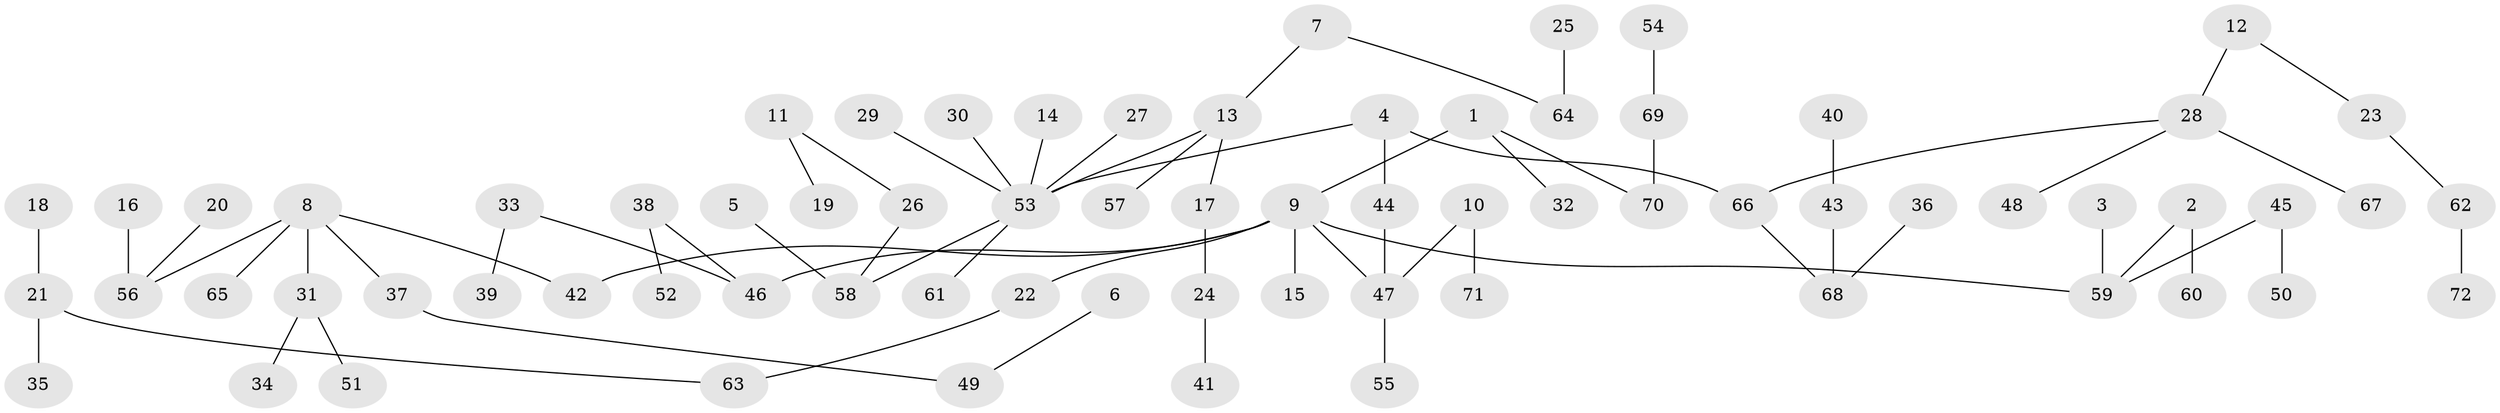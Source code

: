 // original degree distribution, {6: 0.013986013986013986, 8: 0.006993006993006993, 3: 0.11188811188811189, 4: 0.07692307692307693, 2: 0.23076923076923078, 5: 0.03496503496503497, 7: 0.006993006993006993, 1: 0.5174825174825175}
// Generated by graph-tools (version 1.1) at 2025/02/03/09/25 03:02:18]
// undirected, 72 vertices, 71 edges
graph export_dot {
graph [start="1"]
  node [color=gray90,style=filled];
  1;
  2;
  3;
  4;
  5;
  6;
  7;
  8;
  9;
  10;
  11;
  12;
  13;
  14;
  15;
  16;
  17;
  18;
  19;
  20;
  21;
  22;
  23;
  24;
  25;
  26;
  27;
  28;
  29;
  30;
  31;
  32;
  33;
  34;
  35;
  36;
  37;
  38;
  39;
  40;
  41;
  42;
  43;
  44;
  45;
  46;
  47;
  48;
  49;
  50;
  51;
  52;
  53;
  54;
  55;
  56;
  57;
  58;
  59;
  60;
  61;
  62;
  63;
  64;
  65;
  66;
  67;
  68;
  69;
  70;
  71;
  72;
  1 -- 9 [weight=1.0];
  1 -- 32 [weight=1.0];
  1 -- 70 [weight=1.0];
  2 -- 59 [weight=1.0];
  2 -- 60 [weight=1.0];
  3 -- 59 [weight=1.0];
  4 -- 44 [weight=1.0];
  4 -- 53 [weight=1.0];
  4 -- 66 [weight=1.0];
  5 -- 58 [weight=1.0];
  6 -- 49 [weight=1.0];
  7 -- 13 [weight=1.0];
  7 -- 64 [weight=1.0];
  8 -- 31 [weight=1.0];
  8 -- 37 [weight=1.0];
  8 -- 42 [weight=1.0];
  8 -- 56 [weight=1.0];
  8 -- 65 [weight=1.0];
  9 -- 15 [weight=1.0];
  9 -- 22 [weight=1.0];
  9 -- 42 [weight=1.0];
  9 -- 46 [weight=1.0];
  9 -- 47 [weight=1.0];
  9 -- 59 [weight=1.0];
  10 -- 47 [weight=1.0];
  10 -- 71 [weight=1.0];
  11 -- 19 [weight=1.0];
  11 -- 26 [weight=1.0];
  12 -- 23 [weight=1.0];
  12 -- 28 [weight=1.0];
  13 -- 17 [weight=1.0];
  13 -- 53 [weight=1.0];
  13 -- 57 [weight=1.0];
  14 -- 53 [weight=1.0];
  16 -- 56 [weight=1.0];
  17 -- 24 [weight=1.0];
  18 -- 21 [weight=1.0];
  20 -- 56 [weight=1.0];
  21 -- 35 [weight=1.0];
  21 -- 63 [weight=1.0];
  22 -- 63 [weight=1.0];
  23 -- 62 [weight=1.0];
  24 -- 41 [weight=1.0];
  25 -- 64 [weight=1.0];
  26 -- 58 [weight=1.0];
  27 -- 53 [weight=1.0];
  28 -- 48 [weight=1.0];
  28 -- 66 [weight=1.0];
  28 -- 67 [weight=1.0];
  29 -- 53 [weight=1.0];
  30 -- 53 [weight=1.0];
  31 -- 34 [weight=1.0];
  31 -- 51 [weight=1.0];
  33 -- 39 [weight=1.0];
  33 -- 46 [weight=1.0];
  36 -- 68 [weight=1.0];
  37 -- 49 [weight=1.0];
  38 -- 46 [weight=1.0];
  38 -- 52 [weight=1.0];
  40 -- 43 [weight=1.0];
  43 -- 68 [weight=1.0];
  44 -- 47 [weight=1.0];
  45 -- 50 [weight=1.0];
  45 -- 59 [weight=1.0];
  47 -- 55 [weight=1.0];
  53 -- 58 [weight=1.0];
  53 -- 61 [weight=1.0];
  54 -- 69 [weight=1.0];
  62 -- 72 [weight=1.0];
  66 -- 68 [weight=1.0];
  69 -- 70 [weight=1.0];
}
